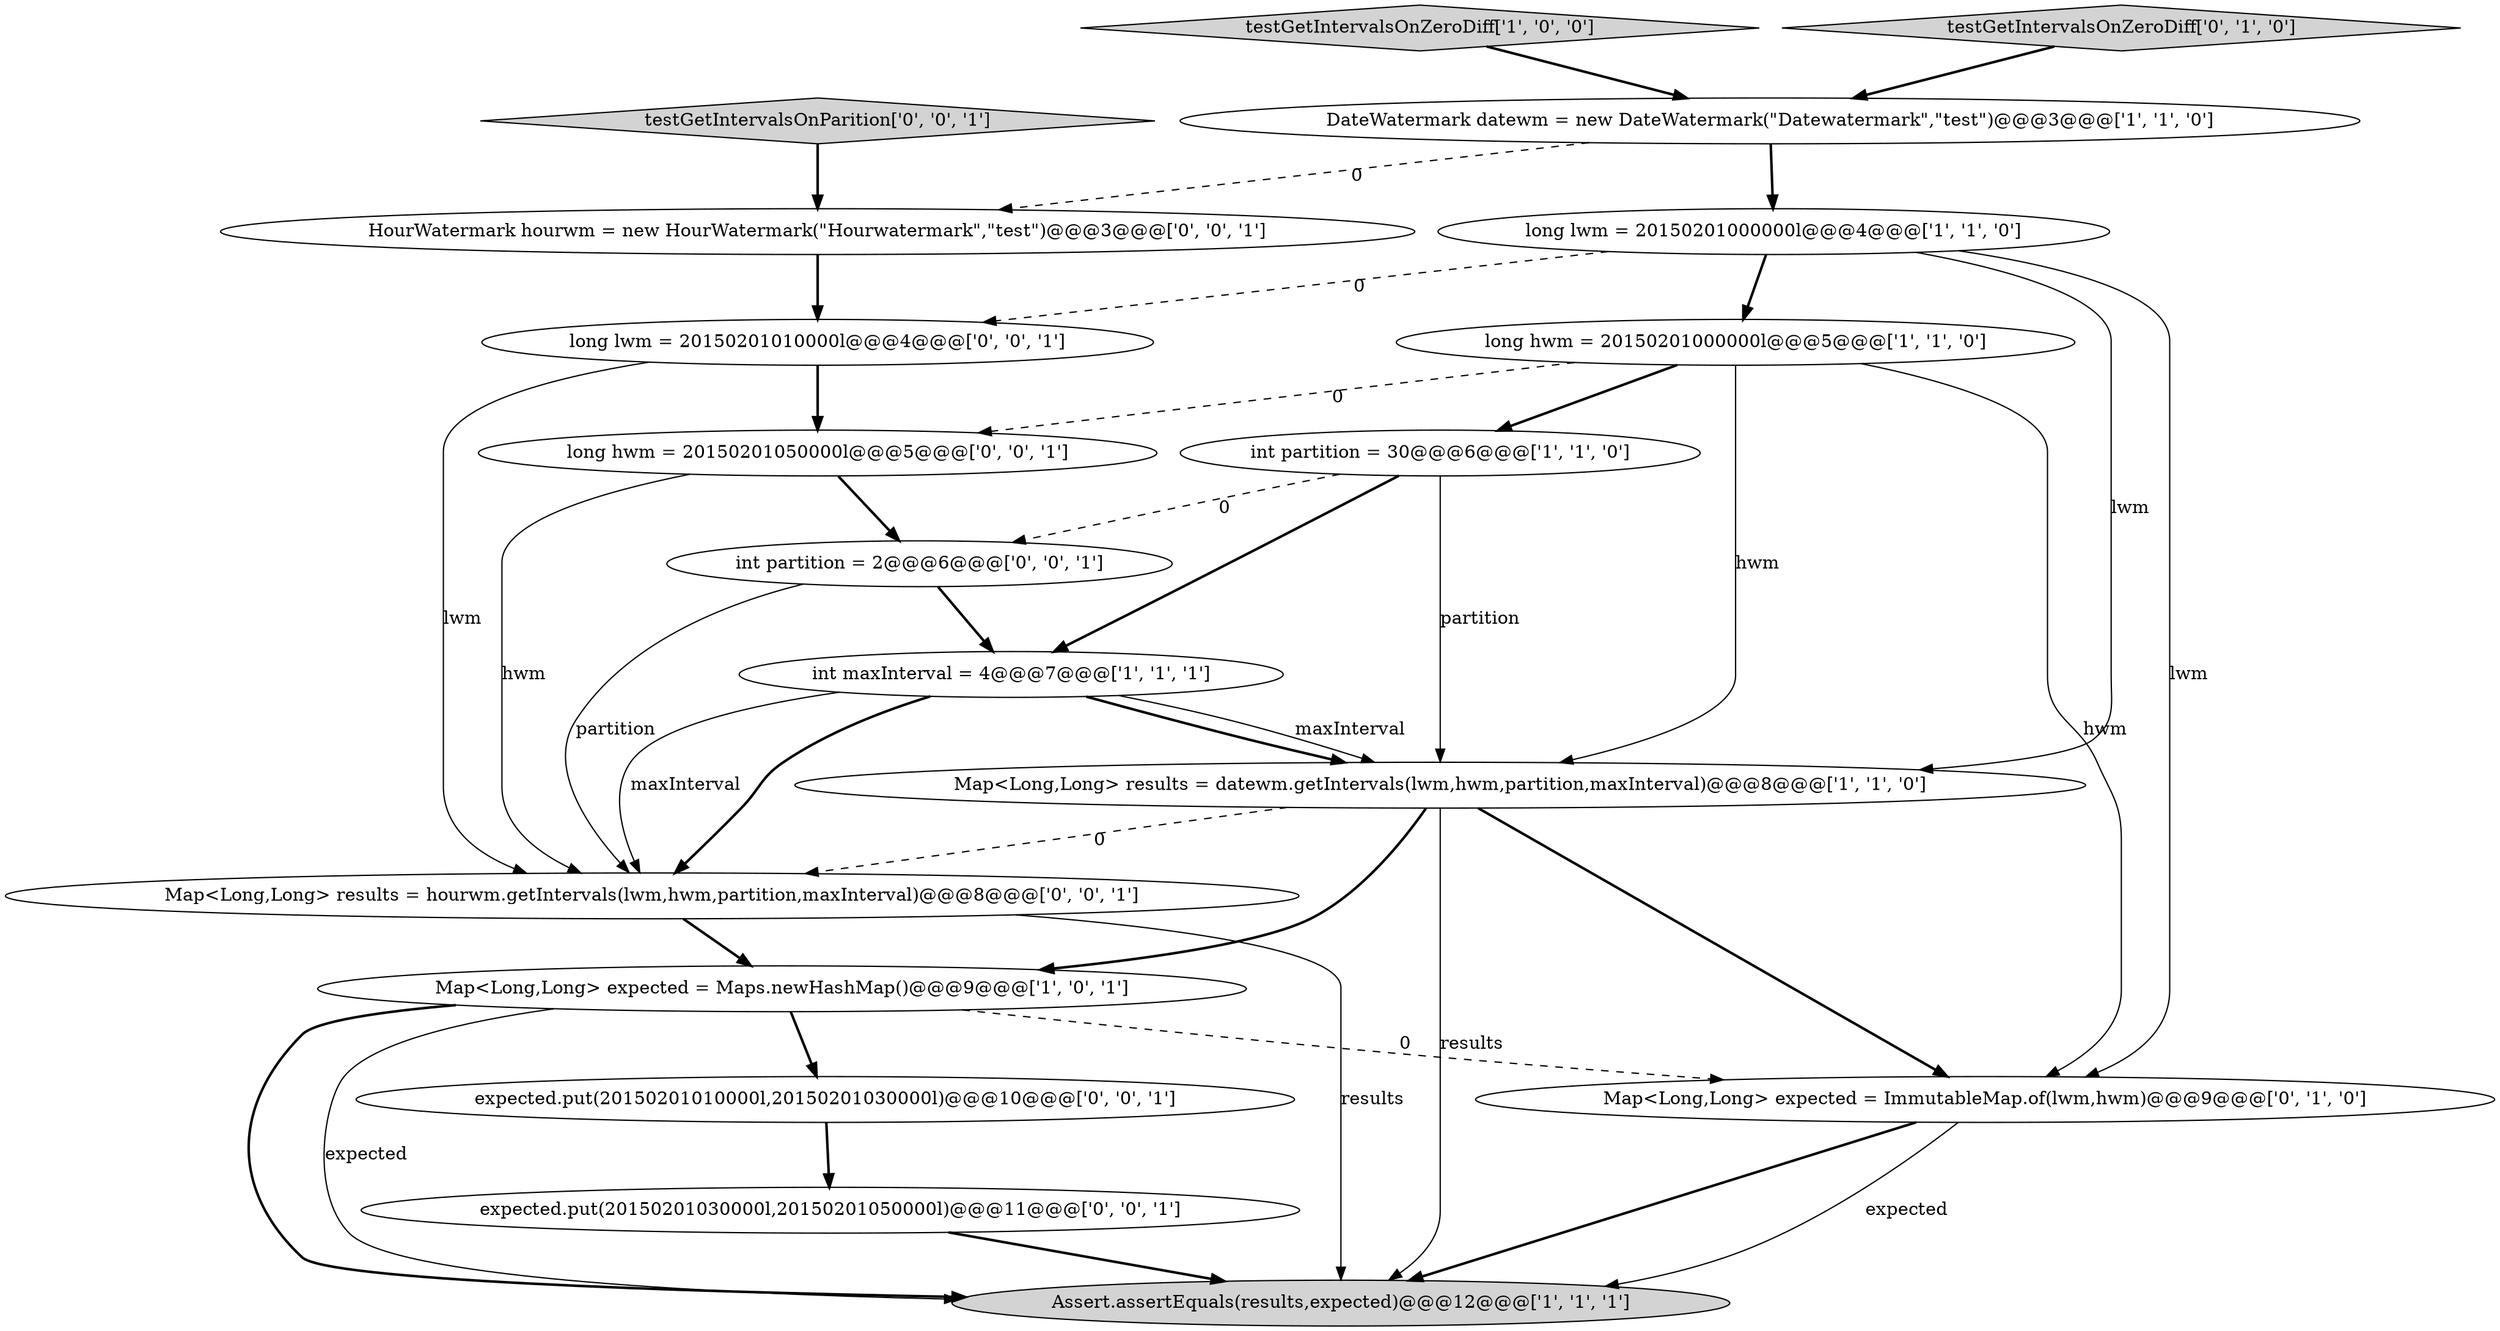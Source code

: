 digraph {
18 [style = filled, label = "testGetIntervalsOnParition['0', '0', '1']", fillcolor = lightgray, shape = diamond image = "AAA0AAABBB3BBB"];
10 [style = filled, label = "Map<Long,Long> expected = ImmutableMap.of(lwm,hwm)@@@9@@@['0', '1', '0']", fillcolor = white, shape = ellipse image = "AAA1AAABBB2BBB"];
4 [style = filled, label = "Map<Long,Long> results = datewm.getIntervals(lwm,hwm,partition,maxInterval)@@@8@@@['1', '1', '0']", fillcolor = white, shape = ellipse image = "AAA0AAABBB1BBB"];
5 [style = filled, label = "Assert.assertEquals(results,expected)@@@12@@@['1', '1', '1']", fillcolor = lightgray, shape = ellipse image = "AAA0AAABBB1BBB"];
6 [style = filled, label = "DateWatermark datewm = new DateWatermark(\"Datewatermark\",\"test\")@@@3@@@['1', '1', '0']", fillcolor = white, shape = ellipse image = "AAA0AAABBB1BBB"];
8 [style = filled, label = "int maxInterval = 4@@@7@@@['1', '1', '1']", fillcolor = white, shape = ellipse image = "AAA0AAABBB1BBB"];
2 [style = filled, label = "int partition = 30@@@6@@@['1', '1', '0']", fillcolor = white, shape = ellipse image = "AAA0AAABBB1BBB"];
12 [style = filled, label = "HourWatermark hourwm = new HourWatermark(\"Hourwatermark\",\"test\")@@@3@@@['0', '0', '1']", fillcolor = white, shape = ellipse image = "AAA0AAABBB3BBB"];
0 [style = filled, label = "Map<Long,Long> expected = Maps.newHashMap()@@@9@@@['1', '0', '1']", fillcolor = white, shape = ellipse image = "AAA0AAABBB1BBB"];
17 [style = filled, label = "int partition = 2@@@6@@@['0', '0', '1']", fillcolor = white, shape = ellipse image = "AAA0AAABBB3BBB"];
15 [style = filled, label = "long lwm = 20150201010000l@@@4@@@['0', '0', '1']", fillcolor = white, shape = ellipse image = "AAA0AAABBB3BBB"];
3 [style = filled, label = "testGetIntervalsOnZeroDiff['1', '0', '0']", fillcolor = lightgray, shape = diamond image = "AAA0AAABBB1BBB"];
1 [style = filled, label = "long lwm = 20150201000000l@@@4@@@['1', '1', '0']", fillcolor = white, shape = ellipse image = "AAA0AAABBB1BBB"];
16 [style = filled, label = "expected.put(20150201030000l,20150201050000l)@@@11@@@['0', '0', '1']", fillcolor = white, shape = ellipse image = "AAA0AAABBB3BBB"];
14 [style = filled, label = "expected.put(20150201010000l,20150201030000l)@@@10@@@['0', '0', '1']", fillcolor = white, shape = ellipse image = "AAA0AAABBB3BBB"];
9 [style = filled, label = "testGetIntervalsOnZeroDiff['0', '1', '0']", fillcolor = lightgray, shape = diamond image = "AAA0AAABBB2BBB"];
13 [style = filled, label = "Map<Long,Long> results = hourwm.getIntervals(lwm,hwm,partition,maxInterval)@@@8@@@['0', '0', '1']", fillcolor = white, shape = ellipse image = "AAA0AAABBB3BBB"];
11 [style = filled, label = "long hwm = 20150201050000l@@@5@@@['0', '0', '1']", fillcolor = white, shape = ellipse image = "AAA0AAABBB3BBB"];
7 [style = filled, label = "long hwm = 20150201000000l@@@5@@@['1', '1', '0']", fillcolor = white, shape = ellipse image = "AAA0AAABBB1BBB"];
8->13 [style = solid, label="maxInterval"];
11->13 [style = solid, label="hwm"];
14->16 [style = bold, label=""];
8->4 [style = bold, label=""];
1->10 [style = solid, label="lwm"];
13->0 [style = bold, label=""];
2->17 [style = dashed, label="0"];
12->15 [style = bold, label=""];
0->10 [style = dashed, label="0"];
7->11 [style = dashed, label="0"];
7->10 [style = solid, label="hwm"];
8->4 [style = solid, label="maxInterval"];
11->17 [style = bold, label=""];
2->8 [style = bold, label=""];
9->6 [style = bold, label=""];
3->6 [style = bold, label=""];
10->5 [style = solid, label="expected"];
13->5 [style = solid, label="results"];
4->5 [style = solid, label="results"];
15->13 [style = solid, label="lwm"];
6->12 [style = dashed, label="0"];
15->11 [style = bold, label=""];
8->13 [style = bold, label=""];
1->15 [style = dashed, label="0"];
17->8 [style = bold, label=""];
16->5 [style = bold, label=""];
4->10 [style = bold, label=""];
7->4 [style = solid, label="hwm"];
4->13 [style = dashed, label="0"];
1->4 [style = solid, label="lwm"];
18->12 [style = bold, label=""];
1->7 [style = bold, label=""];
0->5 [style = bold, label=""];
2->4 [style = solid, label="partition"];
0->14 [style = bold, label=""];
0->5 [style = solid, label="expected"];
6->1 [style = bold, label=""];
17->13 [style = solid, label="partition"];
10->5 [style = bold, label=""];
4->0 [style = bold, label=""];
7->2 [style = bold, label=""];
}
